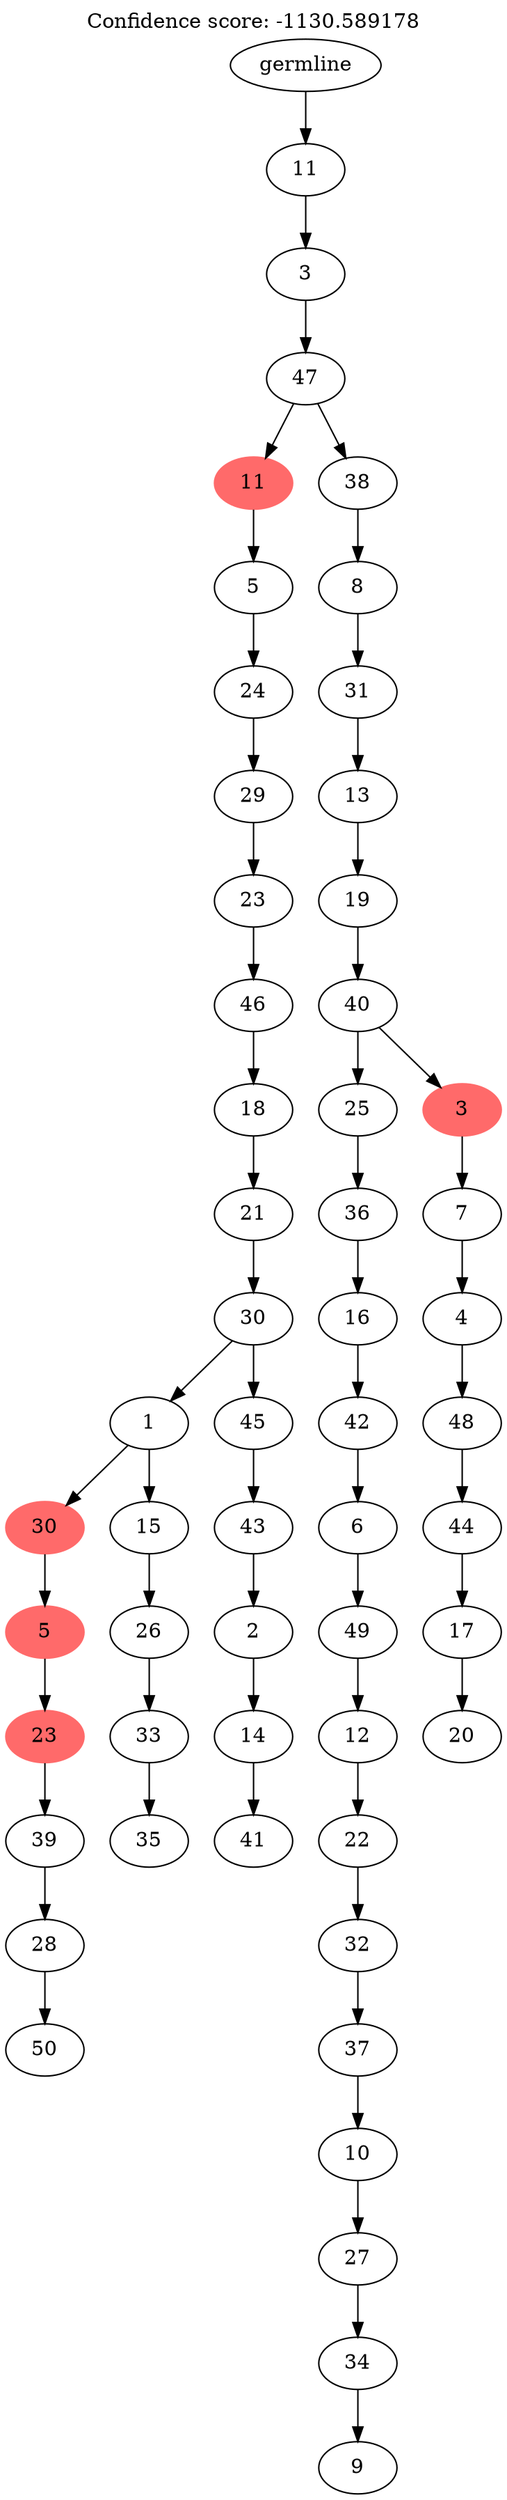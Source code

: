 digraph g {
	"54" -> "55";
	"55" [label="50"];
	"53" -> "54";
	"54" [label="28"];
	"52" -> "53";
	"53" [label="39"];
	"51" -> "52";
	"52" [color=indianred1, style=filled, label="23"];
	"50" -> "51";
	"51" [color=indianred1, style=filled, label="5"];
	"48" -> "49";
	"49" [label="35"];
	"47" -> "48";
	"48" [label="33"];
	"46" -> "47";
	"47" [label="26"];
	"45" -> "46";
	"46" [label="15"];
	"45" -> "50";
	"50" [color=indianred1, style=filled, label="30"];
	"43" -> "44";
	"44" [label="41"];
	"42" -> "43";
	"43" [label="14"];
	"41" -> "42";
	"42" [label="2"];
	"40" -> "41";
	"41" [label="43"];
	"39" -> "40";
	"40" [label="45"];
	"39" -> "45";
	"45" [label="1"];
	"38" -> "39";
	"39" [label="30"];
	"37" -> "38";
	"38" [label="21"];
	"36" -> "37";
	"37" [label="18"];
	"35" -> "36";
	"36" [label="46"];
	"34" -> "35";
	"35" [label="23"];
	"33" -> "34";
	"34" [label="29"];
	"32" -> "33";
	"33" [label="24"];
	"31" -> "32";
	"32" [label="5"];
	"29" -> "30";
	"30" [label="9"];
	"28" -> "29";
	"29" [label="34"];
	"27" -> "28";
	"28" [label="27"];
	"26" -> "27";
	"27" [label="10"];
	"25" -> "26";
	"26" [label="37"];
	"24" -> "25";
	"25" [label="32"];
	"23" -> "24";
	"24" [label="22"];
	"22" -> "23";
	"23" [label="12"];
	"21" -> "22";
	"22" [label="49"];
	"20" -> "21";
	"21" [label="6"];
	"19" -> "20";
	"20" [label="42"];
	"18" -> "19";
	"19" [label="16"];
	"17" -> "18";
	"18" [label="36"];
	"15" -> "16";
	"16" [label="20"];
	"14" -> "15";
	"15" [label="17"];
	"13" -> "14";
	"14" [label="44"];
	"12" -> "13";
	"13" [label="48"];
	"11" -> "12";
	"12" [label="4"];
	"10" -> "11";
	"11" [label="7"];
	"9" -> "10";
	"10" [color=indianred1, style=filled, label="3"];
	"9" -> "17";
	"17" [label="25"];
	"8" -> "9";
	"9" [label="40"];
	"7" -> "8";
	"8" [label="19"];
	"6" -> "7";
	"7" [label="13"];
	"5" -> "6";
	"6" [label="31"];
	"4" -> "5";
	"5" [label="8"];
	"3" -> "4";
	"4" [label="38"];
	"3" -> "31";
	"31" [color=indianred1, style=filled, label="11"];
	"2" -> "3";
	"3" [label="47"];
	"1" -> "2";
	"2" [label="3"];
	"0" -> "1";
	"1" [label="11"];
	"0" [label="germline"];
	labelloc="t";
	label="Confidence score: -1130.589178";
}
